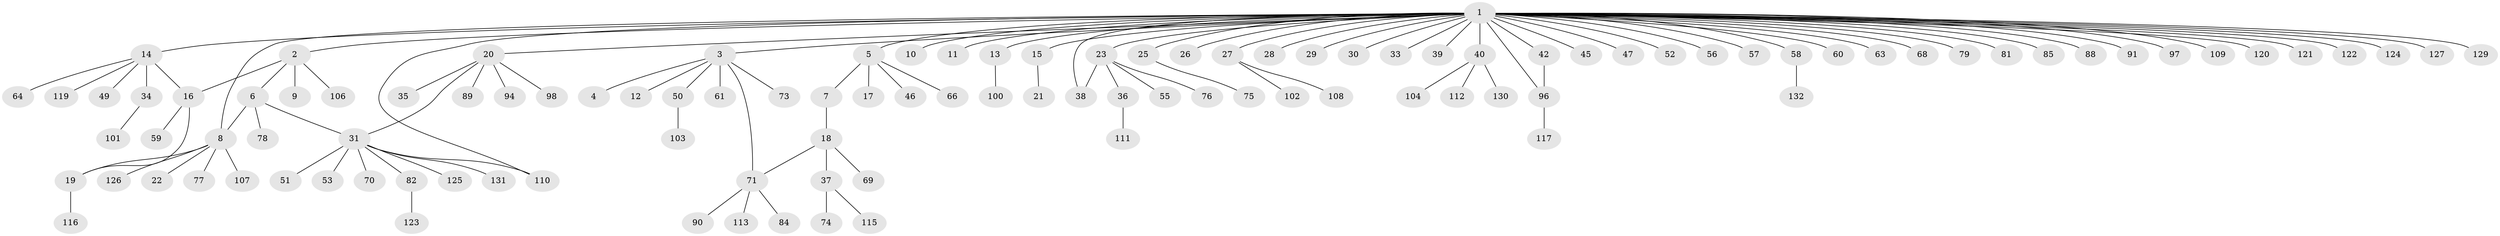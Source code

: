 // original degree distribution, {50: 0.007575757575757576, 6: 0.030303030303030304, 8: 0.007575757575757576, 1: 0.6666666666666666, 5: 0.030303030303030304, 2: 0.16666666666666666, 4: 0.030303030303030304, 3: 0.045454545454545456, 7: 0.007575757575757576, 9: 0.007575757575757576}
// Generated by graph-tools (version 1.1) at 2025/11/02/27/25 16:11:13]
// undirected, 109 vertices, 116 edges
graph export_dot {
graph [start="1"]
  node [color=gray90,style=filled];
  1 [super="+95"];
  2 [super="+105"];
  3 [super="+72"];
  4;
  5 [super="+24"];
  6 [super="+43"];
  7;
  8 [super="+86"];
  9;
  10;
  11 [super="+80"];
  12 [super="+41"];
  13;
  14 [super="+44"];
  15;
  16;
  17;
  18 [super="+48"];
  19 [super="+99"];
  20 [super="+32"];
  21;
  22;
  23 [super="+65"];
  25;
  26;
  27;
  28;
  29;
  30;
  31 [super="+83"];
  33;
  34 [super="+93"];
  35;
  36 [super="+54"];
  37;
  38;
  39;
  40 [super="+92"];
  42;
  45;
  46;
  47 [super="+67"];
  49;
  50;
  51;
  52;
  53;
  55;
  56;
  57 [super="+114"];
  58;
  59;
  60 [super="+62"];
  61;
  63;
  64;
  66;
  68;
  69;
  70;
  71 [super="+87"];
  73;
  74;
  75;
  76;
  77;
  78;
  79;
  81;
  82;
  84;
  85;
  88;
  89;
  90;
  91;
  94;
  96 [super="+128"];
  97;
  98;
  100;
  101;
  102;
  103;
  104;
  106 [super="+118"];
  107;
  108;
  109;
  110;
  111;
  112;
  113;
  115;
  116;
  117;
  119;
  120;
  121;
  122;
  123;
  124;
  125;
  126;
  127;
  129;
  130;
  131;
  132;
  1 -- 2;
  1 -- 3;
  1 -- 5;
  1 -- 8 [weight=2];
  1 -- 10;
  1 -- 11 [weight=2];
  1 -- 13;
  1 -- 14 [weight=2];
  1 -- 15;
  1 -- 20;
  1 -- 23;
  1 -- 25;
  1 -- 26;
  1 -- 27;
  1 -- 28;
  1 -- 29;
  1 -- 30;
  1 -- 33;
  1 -- 38;
  1 -- 39;
  1 -- 40;
  1 -- 42;
  1 -- 45;
  1 -- 47;
  1 -- 52;
  1 -- 56;
  1 -- 57;
  1 -- 58;
  1 -- 60;
  1 -- 63;
  1 -- 68;
  1 -- 79;
  1 -- 81;
  1 -- 85;
  1 -- 88;
  1 -- 91;
  1 -- 96;
  1 -- 97;
  1 -- 109;
  1 -- 110;
  1 -- 120;
  1 -- 121;
  1 -- 122;
  1 -- 124;
  1 -- 127;
  1 -- 129;
  2 -- 6;
  2 -- 9;
  2 -- 16;
  2 -- 106;
  3 -- 4;
  3 -- 12;
  3 -- 50;
  3 -- 61;
  3 -- 71;
  3 -- 73;
  5 -- 7;
  5 -- 17;
  5 -- 46;
  5 -- 66;
  6 -- 8;
  6 -- 31;
  6 -- 78;
  7 -- 18;
  8 -- 22;
  8 -- 77;
  8 -- 126;
  8 -- 19;
  8 -- 107;
  13 -- 100;
  14 -- 34;
  14 -- 64;
  14 -- 119;
  14 -- 16;
  14 -- 49;
  15 -- 21;
  16 -- 19;
  16 -- 59;
  18 -- 37;
  18 -- 69;
  18 -- 71;
  19 -- 116;
  20 -- 31;
  20 -- 35;
  20 -- 89;
  20 -- 94;
  20 -- 98;
  23 -- 36;
  23 -- 38;
  23 -- 55;
  23 -- 76;
  25 -- 75;
  27 -- 102;
  27 -- 108;
  31 -- 51;
  31 -- 53;
  31 -- 70;
  31 -- 82;
  31 -- 125;
  31 -- 131;
  31 -- 110;
  34 -- 101;
  36 -- 111;
  37 -- 74;
  37 -- 115;
  40 -- 104;
  40 -- 130;
  40 -- 112;
  42 -- 96;
  50 -- 103;
  58 -- 132;
  71 -- 84;
  71 -- 90;
  71 -- 113;
  82 -- 123;
  96 -- 117;
}
